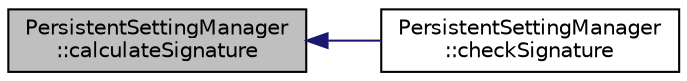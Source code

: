 digraph "PersistentSettingManager::calculateSignature"
{
  edge [fontname="Helvetica",fontsize="10",labelfontname="Helvetica",labelfontsize="10"];
  node [fontname="Helvetica",fontsize="10",shape=record];
  rankdir="LR";
  Node24 [label="PersistentSettingManager\l::calculateSignature",height=0.2,width=0.4,color="black", fillcolor="grey75", style="filled", fontcolor="black"];
  Node24 -> Node25 [dir="back",color="midnightblue",fontsize="10",style="solid",fontname="Helvetica"];
  Node25 [label="PersistentSettingManager\l::checkSignature",height=0.2,width=0.4,color="black", fillcolor="white", style="filled",URL="$classPersistentSettingManager.html#a205e24b97f47f475ef0d443755a93b35"];
}
